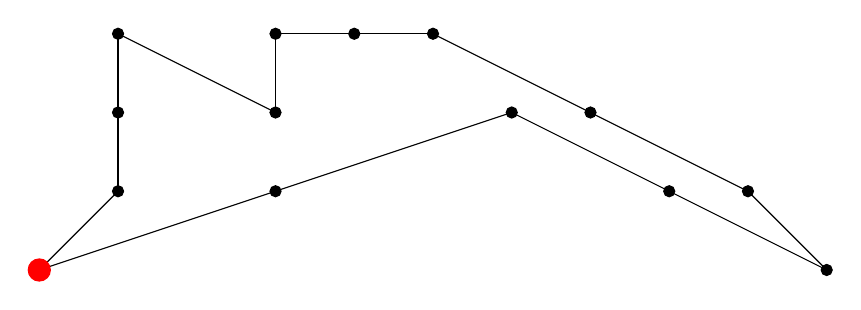 \draw [black] (0, 0) -- (1, 1);
\filldraw [black] (0, 0) circle (2pt);
\draw [black] (1, 1) --(1, 2);
\filldraw [black] (1, 1) circle (2pt);
\draw [black] (1, 2) --(1, 3);
\filldraw [black] (1, 2) circle (2pt);
\draw [black] (1, 3) --(3, 2);
\filldraw [black] (1, 3) circle (2pt);
\draw [black] (3, 2) --(3, 3);
\filldraw [black] (3, 2) circle (2pt);
\draw [black] (3, 3) --(4, 3);
\filldraw [black] (3, 3) circle (2pt);
\draw [black] (4, 3) --(5, 3);
\filldraw [black] (4, 3) circle (2pt);
\draw [black] (5, 3) --(7, 2);
\filldraw [black] (5, 3) circle (2pt);
\draw [black] (7, 2) --(9, 1);
\filldraw [black] (7, 2) circle (2pt);
\draw [black] (9, 1) --(10, 0);
\filldraw [black] (9, 1) circle (2pt);
\draw [black] (10, 0) --(8, 1);
\filldraw [black] (10, 0) circle (2pt);
\draw [black] (8, 1) --(6, 2);
\filldraw [black] (8, 1) circle (2pt);
\draw [black] (6, 2) --(3, 1);
\filldraw [black] (6, 2) circle (2pt);
\draw [black] (3, 1) --(0, 0);
\filldraw (3, 1) [black] circle (2pt);
\filldraw [red] (0, 0) circle (4pt);